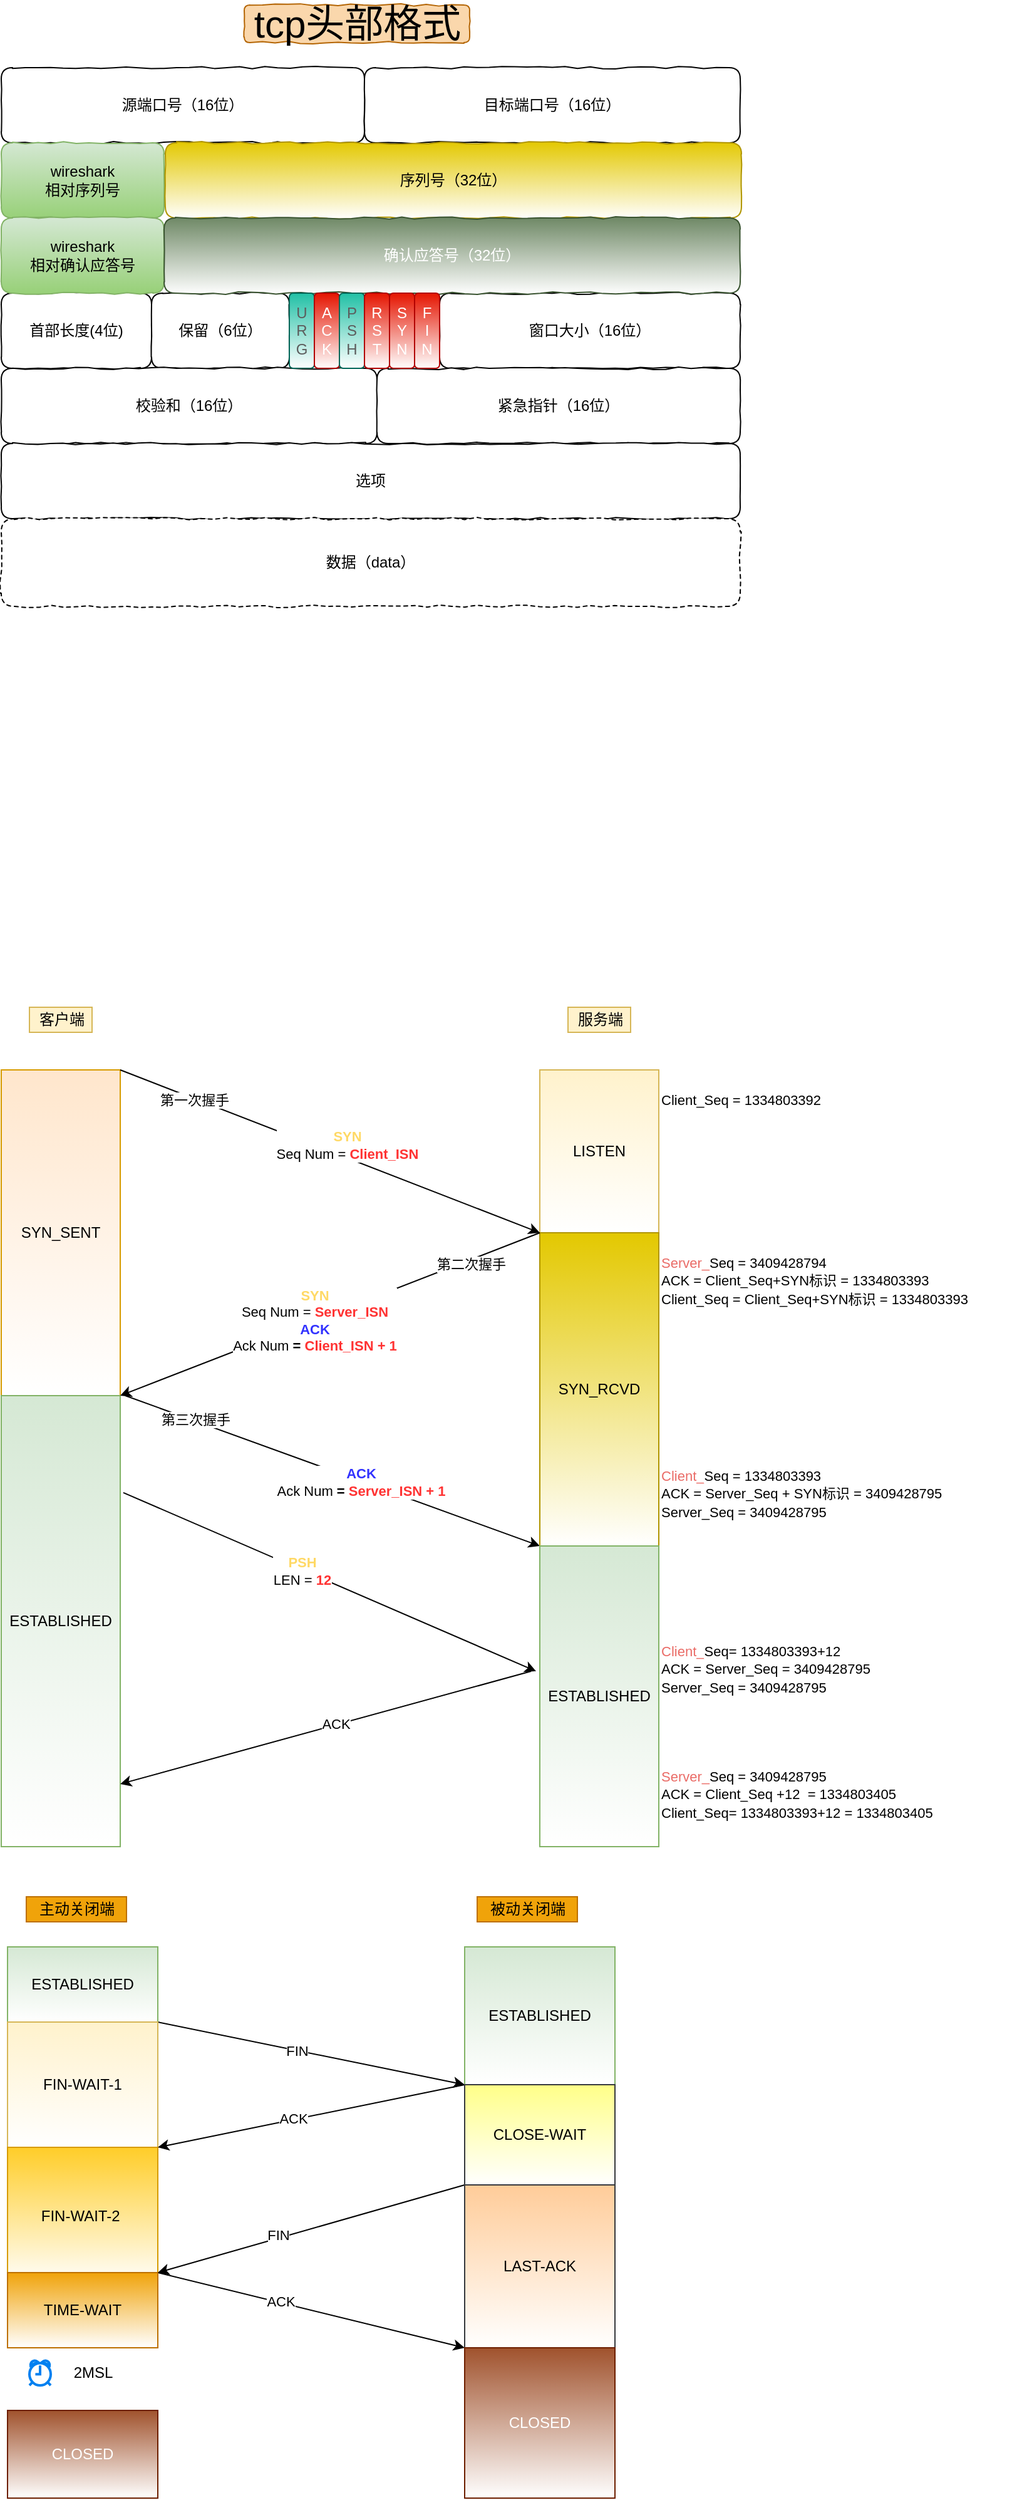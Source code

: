<mxfile version="15.3.3" type="github">
  <diagram id="oA3eS2ro-VcBrTiEZLm-" name="第 1 页">
    <mxGraphModel dx="1360" dy="778" grid="0" gridSize="10" guides="1" tooltips="1" connect="1" arrows="1" fold="1" page="0" pageScale="1" pageWidth="827" pageHeight="1169" background="none" math="0" shadow="0">
      <root>
        <mxCell id="0" />
        <mxCell id="1" parent="0" />
        <mxCell id="Nb2khe5gCZyhO0hgCq8m-3" value="源端口号（16位）" style="rounded=1;whiteSpace=wrap;html=1;gradientColor=#ffffff;glass=0;shadow=0;sketch=0;comic=1;" parent="1" vertex="1">
          <mxGeometry x="130" y="180" width="290" height="60" as="geometry" />
        </mxCell>
        <mxCell id="Nb2khe5gCZyhO0hgCq8m-4" value="目标端口号（16位）" style="rounded=1;whiteSpace=wrap;html=1;gradientColor=#ffffff;comic=1;" parent="1" vertex="1">
          <mxGeometry x="420" y="180" width="300" height="60" as="geometry" />
        </mxCell>
        <mxCell id="Nb2khe5gCZyhO0hgCq8m-9" value="首部长度(4位)" style="rounded=1;whiteSpace=wrap;html=1;comic=1;" parent="1" vertex="1">
          <mxGeometry x="130" y="360" width="120" height="60" as="geometry" />
        </mxCell>
        <mxCell id="Nb2khe5gCZyhO0hgCq8m-10" value="保留（6位）" style="rounded=1;whiteSpace=wrap;html=1;comic=1;" parent="1" vertex="1">
          <mxGeometry x="250" y="360" width="110" height="60" as="geometry" />
        </mxCell>
        <mxCell id="Nb2khe5gCZyhO0hgCq8m-11" value="窗口大小（16位）" style="rounded=1;whiteSpace=wrap;html=1;comic=1;" parent="1" vertex="1">
          <mxGeometry x="480" y="360" width="240" height="60" as="geometry" />
        </mxCell>
        <mxCell id="Nb2khe5gCZyhO0hgCq8m-14" value="校验和（16位）" style="rounded=1;whiteSpace=wrap;html=1;comic=1;" parent="1" vertex="1">
          <mxGeometry x="130" y="420" width="300" height="60" as="geometry" />
        </mxCell>
        <mxCell id="Nb2khe5gCZyhO0hgCq8m-16" value="紧急指针（16位）" style="rounded=1;whiteSpace=wrap;html=1;comic=1;" parent="1" vertex="1">
          <mxGeometry x="430" y="420" width="290" height="60" as="geometry" />
        </mxCell>
        <mxCell id="Nb2khe5gCZyhO0hgCq8m-17" value="选项" style="rounded=1;whiteSpace=wrap;html=1;comic=1;" parent="1" vertex="1">
          <mxGeometry x="130" y="480" width="590" height="60" as="geometry" />
        </mxCell>
        <mxCell id="Nb2khe5gCZyhO0hgCq8m-18" value="数据（data）" style="rounded=1;whiteSpace=wrap;html=1;dashed=1;gradientColor=#ffffff;comic=1;" parent="1" vertex="1">
          <mxGeometry x="130" y="540" width="590" height="70" as="geometry" />
        </mxCell>
        <mxCell id="Nb2khe5gCZyhO0hgCq8m-20" value="wireshark&lt;br&gt;相对序列号" style="rounded=1;whiteSpace=wrap;html=1;gradientColor=#97d077;fillColor=#d5e8d4;strokeColor=#82b366;comic=1;" parent="1" vertex="1">
          <mxGeometry x="130" y="240" width="130" height="60" as="geometry" />
        </mxCell>
        <mxCell id="Nb2khe5gCZyhO0hgCq8m-21" value="序列号（32位）" style="rounded=1;whiteSpace=wrap;html=1;fillColor=#e3c800;strokeColor=#B09500;fontColor=#000000;gradientColor=#ffffff;comic=1;" parent="1" vertex="1">
          <mxGeometry x="261" y="240" width="460" height="60" as="geometry" />
        </mxCell>
        <mxCell id="Nb2khe5gCZyhO0hgCq8m-22" value="wireshark&lt;br&gt;相对确认应答号" style="rounded=1;whiteSpace=wrap;html=1;gradientColor=#97d077;fillColor=#d5e8d4;strokeColor=#82b366;comic=1;" parent="1" vertex="1">
          <mxGeometry x="130" y="300" width="130" height="60" as="geometry" />
        </mxCell>
        <mxCell id="Nb2khe5gCZyhO0hgCq8m-23" value="确认应答号（32位）" style="rounded=1;whiteSpace=wrap;html=1;fillColor=#6d8764;strokeColor=#3A5431;fontColor=#ffffff;gradientColor=#ffffff;comic=1;" parent="1" vertex="1">
          <mxGeometry x="260" y="300" width="460" height="60" as="geometry" />
        </mxCell>
        <mxCell id="Nb2khe5gCZyhO0hgCq8m-26" value="U&lt;br&gt;R&lt;br&gt;G" style="rounded=1;html=1;sketch=0;fontColor=#5C5C5C;strokeColor=#006658;fillColor=#21C0A5;whiteSpace=wrap;gradientColor=#ffffff;" parent="1" vertex="1">
          <mxGeometry x="360" y="360" width="20" height="60" as="geometry" />
        </mxCell>
        <mxCell id="Nb2khe5gCZyhO0hgCq8m-27" value="A&lt;br&gt;C&lt;br&gt;K" style="rounded=1;whiteSpace=wrap;html=1;sketch=0;fontColor=#ffffff;strokeColor=#B20000;fillColor=#e51400;gradientColor=#ffffff;" parent="1" vertex="1">
          <mxGeometry x="380" y="360" width="20" height="60" as="geometry" />
        </mxCell>
        <mxCell id="Nb2khe5gCZyhO0hgCq8m-28" value="P&lt;br&gt;S&lt;br&gt;H" style="rounded=1;whiteSpace=wrap;html=1;sketch=0;fontColor=#5C5C5C;strokeColor=#006658;fillColor=#21C0A5;gradientColor=#ffffff;" parent="1" vertex="1">
          <mxGeometry x="400" y="360" width="20" height="60" as="geometry" />
        </mxCell>
        <mxCell id="Nb2khe5gCZyhO0hgCq8m-29" value="R&lt;br&gt;S&lt;br&gt;T" style="rounded=1;whiteSpace=wrap;html=1;sketch=0;fontColor=#ffffff;strokeColor=#B20000;fillColor=#e51400;gradientColor=#ffffff;" parent="1" vertex="1">
          <mxGeometry x="420" y="360" width="20" height="60" as="geometry" />
        </mxCell>
        <mxCell id="Nb2khe5gCZyhO0hgCq8m-30" value="S&lt;br&gt;Y&lt;br&gt;N" style="rounded=1;whiteSpace=wrap;html=1;sketch=0;fontColor=#ffffff;strokeColor=#B20000;fillColor=#e51400;gradientColor=#ffffff;" parent="1" vertex="1">
          <mxGeometry x="440" y="360" width="20" height="60" as="geometry" />
        </mxCell>
        <mxCell id="Nb2khe5gCZyhO0hgCq8m-31" value="F&lt;br&gt;I&lt;br&gt;N" style="rounded=1;whiteSpace=wrap;html=1;sketch=0;fontColor=#ffffff;strokeColor=#B20000;fillColor=#e51400;gradientColor=#ffffff;" parent="1" vertex="1">
          <mxGeometry x="460" y="360" width="20" height="60" as="geometry" />
        </mxCell>
        <mxCell id="Nb2khe5gCZyhO0hgCq8m-32" value="&lt;font style=&quot;font-size: 31px&quot;&gt;tcp头部格式&lt;/font&gt;" style="text;html=1;align=center;verticalAlign=middle;resizable=0;points=[];autosize=1;fillColor=#fad7ac;strokeColor=#b46504;rounded=1;comic=1;" parent="1" vertex="1">
          <mxGeometry x="324" y="130" width="180" height="30" as="geometry" />
        </mxCell>
        <mxCell id="5syFboAeOt0OYtr-gB5--3" value="SYN_SENT" style="rounded=0;whiteSpace=wrap;html=1;fillColor=#ffe6cc;strokeColor=#d79b00;gradientColor=#ffffff;" parent="1" vertex="1">
          <mxGeometry x="130" y="980" width="95" height="260" as="geometry" />
        </mxCell>
        <mxCell id="5syFboAeOt0OYtr-gB5--11" style="rounded=0;orthogonalLoop=1;jettySize=auto;html=1;entryX=0;entryY=0;entryDx=0;entryDy=0;" parent="1" target="5syFboAeOt0OYtr-gB5--7" edge="1">
          <mxGeometry relative="1" as="geometry">
            <mxPoint x="229" y="1240" as="sourcePoint" />
          </mxGeometry>
        </mxCell>
        <mxCell id="5syFboAeOt0OYtr-gB5--18" value="第三次握手" style="edgeLabel;html=1;align=center;verticalAlign=middle;resizable=0;points=[];" parent="5syFboAeOt0OYtr-gB5--11" vertex="1" connectable="0">
          <mxGeometry x="-0.669" y="1" relative="1" as="geometry">
            <mxPoint as="offset" />
          </mxGeometry>
        </mxCell>
        <mxCell id="5syFboAeOt0OYtr-gB5--4" value="&lt;span&gt;ESTABLISHED&lt;/span&gt;" style="rounded=0;whiteSpace=wrap;html=1;fillColor=#d5e8d4;strokeColor=#82b366;gradientColor=#ffffff;" parent="1" vertex="1">
          <mxGeometry x="130" y="1240" width="95" height="360" as="geometry" />
        </mxCell>
        <mxCell id="5syFboAeOt0OYtr-gB5--5" value="LISTEN" style="rounded=0;whiteSpace=wrap;html=1;fillColor=#fff2cc;strokeColor=#d6b656;gradientColor=#ffffff;gradientDirection=south;" parent="1" vertex="1">
          <mxGeometry x="560" y="980" width="95" height="130" as="geometry" />
        </mxCell>
        <mxCell id="5syFboAeOt0OYtr-gB5--6" value="SYN_RCVD" style="rounded=0;whiteSpace=wrap;html=1;fillColor=#e3c800;strokeColor=#B09500;fontColor=#000000;gradientColor=#ffffff;" parent="1" vertex="1">
          <mxGeometry x="560" y="1110" width="95" height="250" as="geometry" />
        </mxCell>
        <mxCell id="5syFboAeOt0OYtr-gB5--7" value="ESTABLISHED" style="rounded=0;whiteSpace=wrap;html=1;fillColor=#d5e8d4;strokeColor=#82b366;gradientColor=#ffffff;" parent="1" vertex="1">
          <mxGeometry x="560" y="1360" width="95" height="240" as="geometry" />
        </mxCell>
        <mxCell id="5syFboAeOt0OYtr-gB5--9" value="" style="endArrow=classic;html=1;exitX=1;exitY=0;exitDx=0;exitDy=0;entryX=0;entryY=1;entryDx=0;entryDy=0;" parent="1" source="5syFboAeOt0OYtr-gB5--3" target="5syFboAeOt0OYtr-gB5--5" edge="1">
          <mxGeometry width="50" height="50" relative="1" as="geometry">
            <mxPoint x="225" y="1040" as="sourcePoint" />
            <mxPoint x="440" y="1100" as="targetPoint" />
          </mxGeometry>
        </mxCell>
        <mxCell id="5syFboAeOt0OYtr-gB5--12" value="第一次握手" style="edgeLabel;html=1;align=center;verticalAlign=middle;resizable=0;points=[];" parent="5syFboAeOt0OYtr-gB5--9" vertex="1" connectable="0">
          <mxGeometry x="-0.647" y="-1" relative="1" as="geometry">
            <mxPoint as="offset" />
          </mxGeometry>
        </mxCell>
        <mxCell id="5syFboAeOt0OYtr-gB5--15" value="&lt;b&gt;&lt;font color=&quot;#ffd966&quot;&gt;SYN&lt;/font&gt;&lt;/b&gt;&lt;br&gt;Seq Num = &lt;font color=&quot;#ff3333&quot; style=&quot;font-weight: bold&quot;&gt;Client_ISN&lt;/font&gt;&lt;b&gt;&lt;font color=&quot;#ff3333&quot;&gt;&lt;br&gt;&lt;/font&gt;&lt;/b&gt;" style="edgeLabel;html=1;align=center;verticalAlign=middle;resizable=0;points=[];" parent="5syFboAeOt0OYtr-gB5--9" vertex="1" connectable="0">
          <mxGeometry x="0.076" relative="1" as="geometry">
            <mxPoint y="-10" as="offset" />
          </mxGeometry>
        </mxCell>
        <mxCell id="5syFboAeOt0OYtr-gB5--10" value="" style="endArrow=classic;html=1;exitX=0;exitY=0;exitDx=0;exitDy=0;entryX=1;entryY=0;entryDx=0;entryDy=0;" parent="1" source="5syFboAeOt0OYtr-gB5--6" target="5syFboAeOt0OYtr-gB5--4" edge="1">
          <mxGeometry width="50" height="50" relative="1" as="geometry">
            <mxPoint x="530" y="1030" as="sourcePoint" />
            <mxPoint x="530" y="1440" as="targetPoint" />
          </mxGeometry>
        </mxCell>
        <mxCell id="5syFboAeOt0OYtr-gB5--17" value="第二次握手" style="edgeLabel;html=1;align=center;verticalAlign=middle;resizable=0;points=[];" parent="5syFboAeOt0OYtr-gB5--10" vertex="1" connectable="0">
          <mxGeometry x="-0.667" y="3" relative="1" as="geometry">
            <mxPoint as="offset" />
          </mxGeometry>
        </mxCell>
        <mxCell id="5syFboAeOt0OYtr-gB5--16" value="&lt;b&gt;&lt;font color=&quot;#ffd966&quot;&gt;SYN&lt;/font&gt;&lt;/b&gt;&lt;br&gt;Seq Num = &lt;font color=&quot;#ff3333&quot; style=&quot;font-weight: bold&quot;&gt;Server_ISN&lt;/font&gt;&lt;br&gt;&lt;b&gt;&lt;font color=&quot;#3333ff&quot;&gt;ACK&lt;/font&gt;&lt;/b&gt;&lt;br&gt;Ack Num&lt;b&gt; =&lt;font color=&quot;#ff3333&quot;&gt;&amp;nbsp;&lt;/font&gt;&lt;/b&gt;&lt;span style=&quot;color: rgb(255 , 51 , 51) ; font-weight: 700&quot;&gt;Client_ISN + 1&lt;/span&gt;&lt;b&gt;&lt;font color=&quot;#ff3333&quot;&gt;&lt;br&gt;&lt;/font&gt;&lt;/b&gt;" style="edgeLabel;html=1;align=center;verticalAlign=middle;resizable=0;points=[];" parent="1" vertex="1" connectable="0">
          <mxGeometry x="379.999" y="1179.998" as="geometry" />
        </mxCell>
        <mxCell id="5syFboAeOt0OYtr-gB5--19" value="&lt;b&gt;&lt;font color=&quot;#3333ff&quot;&gt;ACK&lt;/font&gt;&lt;/b&gt;&lt;br&gt;Ack Num&lt;b&gt; =&lt;font color=&quot;#ff3333&quot;&gt;&amp;nbsp;&lt;/font&gt;&lt;/b&gt;&lt;span style=&quot;color: rgb(255 , 51 , 51) ; font-weight: 700&quot;&gt;Server_ISN + 1&lt;/span&gt;&lt;b&gt;&lt;font color=&quot;#ff3333&quot;&gt;&lt;br&gt;&lt;/font&gt;&lt;/b&gt;" style="edgeLabel;html=1;align=center;verticalAlign=middle;resizable=0;points=[];" parent="1" vertex="1" connectable="0">
          <mxGeometry x="419.999" y="1299.998" as="geometry">
            <mxPoint x="-3" y="9" as="offset" />
          </mxGeometry>
        </mxCell>
        <mxCell id="5syFboAeOt0OYtr-gB5--20" value="客户端" style="text;html=1;align=center;verticalAlign=middle;resizable=0;points=[];autosize=1;strokeColor=#d6b656;fillColor=#fff2cc;" parent="1" vertex="1">
          <mxGeometry x="152.5" y="930" width="50" height="20" as="geometry" />
        </mxCell>
        <mxCell id="5syFboAeOt0OYtr-gB5--21" value="服务端" style="text;html=1;align=center;verticalAlign=middle;resizable=0;points=[];autosize=1;strokeColor=#d6b656;fillColor=#fff2cc;" parent="1" vertex="1">
          <mxGeometry x="582.5" y="930" width="50" height="20" as="geometry" />
        </mxCell>
        <mxCell id="5syFboAeOt0OYtr-gB5--24" value="" style="endArrow=classic;html=1;exitX=1.026;exitY=0.215;exitDx=0;exitDy=0;exitPerimeter=0;" parent="1" source="5syFboAeOt0OYtr-gB5--4" edge="1">
          <mxGeometry width="50" height="50" relative="1" as="geometry">
            <mxPoint x="225" y="1450" as="sourcePoint" />
            <mxPoint x="557" y="1460" as="targetPoint" />
            <Array as="points" />
          </mxGeometry>
        </mxCell>
        <mxCell id="5syFboAeOt0OYtr-gB5--27" value="&lt;b&gt;&lt;font color=&quot;#ffd966&quot;&gt;PSH&lt;/font&gt;&lt;/b&gt;&lt;br&gt;LEN =&amp;nbsp;&lt;font color=&quot;#ff3333&quot; style=&quot;font-weight: bold&quot;&gt;12&lt;/font&gt;&lt;br&gt;" style="edgeLabel;html=1;align=center;verticalAlign=middle;resizable=0;points=[];" parent="5syFboAeOt0OYtr-gB5--24" vertex="1" connectable="0">
          <mxGeometry x="-0.27" y="-3" relative="1" as="geometry">
            <mxPoint x="23" y="8" as="offset" />
          </mxGeometry>
        </mxCell>
        <mxCell id="5syFboAeOt0OYtr-gB5--25" value="" style="endArrow=classic;html=1;" parent="1" edge="1">
          <mxGeometry width="50" height="50" relative="1" as="geometry">
            <mxPoint x="553" y="1460" as="sourcePoint" />
            <mxPoint x="225" y="1550" as="targetPoint" />
            <Array as="points" />
          </mxGeometry>
        </mxCell>
        <mxCell id="5syFboAeOt0OYtr-gB5--41" value="ACK" style="edgeLabel;html=1;align=center;verticalAlign=middle;resizable=0;points=[];" parent="5syFboAeOt0OYtr-gB5--25" vertex="1" connectable="0">
          <mxGeometry x="-0.048" y="-1" relative="1" as="geometry">
            <mxPoint as="offset" />
          </mxGeometry>
        </mxCell>
        <mxCell id="5syFboAeOt0OYtr-gB5--28" value="&lt;div style=&quot;text-align: center&quot;&gt;&lt;font face=&quot;helvetica&quot;&gt;&lt;span style=&quot;font-size: 11px ; background-color: rgb(255 , 255 , 255)&quot;&gt;Client_Seq =&amp;nbsp;&lt;/span&gt;&lt;/font&gt;&lt;span style=&quot;font-family: &amp;#34;helvetica&amp;#34; ; font-size: 11px&quot;&gt;1334803392&lt;/span&gt;&lt;/div&gt;" style="text;whiteSpace=wrap;html=1;" parent="1" vertex="1">
          <mxGeometry x="655" y="990" width="160" height="20" as="geometry" />
        </mxCell>
        <mxCell id="5syFboAeOt0OYtr-gB5--29" value="&lt;div style=&quot;text-align: center&quot;&gt;&lt;/div&gt;&lt;font face=&quot;helvetica&quot; style=&quot;text-align: center&quot;&gt;&lt;span style=&quot;font-size: 11px ; background-color: rgb(255 , 255 , 255)&quot;&gt;&lt;font color=&quot;#ea6b66&quot;&gt;Server_&lt;/font&gt;&lt;/span&gt;&lt;/font&gt;&lt;span style=&quot;font-family: &amp;#34;helvetica&amp;#34; ; font-size: 11px ; text-align: center ; background-color: rgb(255 , 255 , 255)&quot;&gt;Seq&lt;/span&gt;&lt;font face=&quot;helvetica&quot; style=&quot;text-align: center&quot;&gt;&lt;span style=&quot;font-size: 11px ; background-color: rgb(255 , 255 , 255)&quot;&gt;&amp;nbsp;=&amp;nbsp;&lt;/span&gt;&lt;/font&gt;&lt;span style=&quot;font-size: 11px ; text-align: center ; font-family: &amp;#34;helvetica&amp;#34;&quot;&gt;3409428794&lt;/span&gt;&lt;span style=&quot;font-family: &amp;#34;helvetica&amp;#34; ; font-size: 11px ; text-align: center ; background-color: rgb(255 , 255 , 255)&quot;&gt;&lt;br&gt;ACK = Client_&lt;/span&gt;&lt;span style=&quot;font-family: &amp;#34;helvetica&amp;#34; ; font-size: 11px ; text-align: center ; background-color: rgb(255 , 255 , 255)&quot;&gt;Seq&lt;/span&gt;&lt;span style=&quot;font-family: &amp;#34;helvetica&amp;#34; ; font-size: 11px ; text-align: center ; background-color: rgb(255 , 255 , 255)&quot;&gt;+&lt;/span&gt;&lt;span style=&quot;font-family: &amp;#34;helvetica&amp;#34; ; font-size: 11px ; text-align: center ; background-color: rgb(255 , 255 , 255)&quot;&gt;SYN&lt;/span&gt;&lt;span style=&quot;font-family: &amp;#34;helvetica&amp;#34; ; font-size: 11px ; text-align: center ; background-color: rgb(255 , 255 , 255)&quot;&gt;标识 =&amp;nbsp;&lt;/span&gt;&lt;span style=&quot;font-family: &amp;#34;helvetica&amp;#34; ; font-size: 11px ; text-align: center&quot;&gt;1334803393&lt;br&gt;&lt;/span&gt;&lt;span style=&quot;font-family: &amp;#34;helvetica&amp;#34; ; font-size: 11px ; text-align: center ; background-color: rgb(255 , 255 , 255)&quot;&gt;Client_&lt;/span&gt;&lt;span style=&quot;font-family: &amp;#34;helvetica&amp;#34; ; font-size: 11px ; text-align: center ; background-color: rgb(255 , 255 , 255)&quot;&gt;Seq&lt;/span&gt;&lt;span style=&quot;font-family: &amp;#34;helvetica&amp;#34; ; font-size: 11px ; text-align: center ; background-color: rgb(255 , 255 , 255)&quot;&gt;&amp;nbsp;=&amp;nbsp;&lt;/span&gt;&lt;span style=&quot;font-size: 11px ; font-family: &amp;#34;helvetica&amp;#34; ; text-align: center ; background-color: rgb(255 , 255 , 255)&quot;&gt;Client_&lt;/span&gt;&lt;span style=&quot;font-family: &amp;#34;helvetica&amp;#34; ; font-size: 11px ; text-align: center ; background-color: rgb(255 , 255 , 255)&quot;&gt;Seq&lt;/span&gt;&lt;span style=&quot;font-size: 11px ; font-family: &amp;#34;helvetica&amp;#34; ; text-align: center ; background-color: rgb(255 , 255 , 255)&quot;&gt;+&lt;/span&gt;&lt;span style=&quot;font-family: &amp;#34;helvetica&amp;#34; ; font-size: 11px ; text-align: center ; background-color: rgb(255 , 255 , 255)&quot;&gt;SYN&lt;/span&gt;&lt;span style=&quot;font-size: 11px ; font-family: &amp;#34;helvetica&amp;#34; ; text-align: center ; background-color: rgb(255 , 255 , 255)&quot;&gt;标识 =&amp;nbsp;&lt;/span&gt;&lt;span style=&quot;font-size: 11px ; font-family: &amp;#34;helvetica&amp;#34; ; text-align: center&quot;&gt;1334803393&lt;/span&gt;&lt;span style=&quot;font-family: &amp;#34;helvetica&amp;#34; ; font-size: 11px ; text-align: center ; background-color: rgb(255 , 255 , 255)&quot;&gt;&lt;br&gt;&lt;/span&gt;" style="text;whiteSpace=wrap;html=1;" parent="1" vertex="1">
          <mxGeometry x="655" y="1120" width="285" height="50" as="geometry" />
        </mxCell>
        <mxCell id="5syFboAeOt0OYtr-gB5--33" value="&lt;div style=&quot;text-align: center&quot;&gt;&lt;br&gt;&lt;/div&gt;" style="text;whiteSpace=wrap;html=1;" parent="1" vertex="1">
          <mxGeometry x="360" y="1240" width="160" height="20" as="geometry" />
        </mxCell>
        <mxCell id="5syFboAeOt0OYtr-gB5--38" value="&lt;div style=&quot;text-align: center&quot;&gt;&lt;/div&gt;&lt;span style=&quot;font-size: 11px ; font-family: &amp;#34;helvetica&amp;#34; ; text-align: center ; background-color: rgb(255 , 255 , 255)&quot;&gt;&lt;font color=&quot;#ea6b66&quot;&gt;Client_&lt;/font&gt;&lt;/span&gt;&lt;span style=&quot;font-family: &amp;#34;helvetica&amp;#34; ; font-size: 11px ; text-align: center ; background-color: rgb(255 , 255 , 255)&quot;&gt;Seq&lt;/span&gt;&lt;span style=&quot;font-size: 11px ; font-family: &amp;#34;helvetica&amp;#34; ; text-align: center ; background-color: rgb(255 , 255 , 255)&quot;&gt;&amp;nbsp;=&amp;nbsp;&lt;/span&gt;&lt;span style=&quot;font-size: 11px ; font-family: &amp;#34;helvetica&amp;#34; ; text-align: center&quot;&gt;1334803393&lt;/span&gt;&lt;font face=&quot;helvetica&quot; style=&quot;text-align: center&quot;&gt;&lt;span style=&quot;font-size: 11px ; background-color: rgb(255 , 255 , 255)&quot;&gt;&lt;br&gt;&lt;/span&gt;&lt;/font&gt;&lt;span style=&quot;font-family: &amp;#34;helvetica&amp;#34; ; font-size: 11px ; text-align: center ; background-color: rgb(255 , 255 , 255)&quot;&gt;ACK =&amp;nbsp;&lt;/span&gt;&lt;span style=&quot;font-family: &amp;#34;helvetica&amp;#34; ; font-size: 11px ; text-align: center ; background-color: rgb(255 , 255 , 255)&quot;&gt;Server&lt;/span&gt;&lt;span style=&quot;font-family: &amp;#34;helvetica&amp;#34; ; font-size: 11px ; text-align: center ; background-color: rgb(255 , 255 , 255)&quot;&gt;_&lt;/span&gt;&lt;span style=&quot;font-family: &amp;#34;helvetica&amp;#34; ; font-size: 11px ; text-align: center ; background-color: rgb(255 , 255 , 255)&quot;&gt;Seq&lt;/span&gt;&lt;span style=&quot;font-family: &amp;#34;helvetica&amp;#34; ; font-size: 11px ; text-align: center ; background-color: rgb(255 , 255 , 255)&quot;&gt;&amp;nbsp;+&amp;nbsp;&lt;/span&gt;&lt;span style=&quot;font-family: &amp;#34;helvetica&amp;#34; ; font-size: 11px ; text-align: center ; background-color: rgb(255 , 255 , 255)&quot;&gt;SYN&lt;/span&gt;&lt;span style=&quot;font-family: &amp;#34;helvetica&amp;#34; ; font-size: 11px ; text-align: center ; background-color: rgb(255 , 255 , 255)&quot;&gt;标识 =&amp;nbsp;&lt;/span&gt;&lt;span style=&quot;font-family: &amp;#34;helvetica&amp;#34; ; font-size: 11px ; text-align: center&quot;&gt;3409428795&lt;br&gt;&lt;/span&gt;&lt;font face=&quot;helvetica&quot; style=&quot;text-align: center&quot;&gt;&lt;span style=&quot;font-size: 11px ; background-color: rgb(255 , 255 , 255)&quot;&gt;Server_&lt;/span&gt;&lt;/font&gt;&lt;span style=&quot;font-family: &amp;#34;helvetica&amp;#34; ; font-size: 11px ; text-align: center ; background-color: rgb(255 , 255 , 255)&quot;&gt;Seq&lt;/span&gt;&lt;font face=&quot;helvetica&quot; style=&quot;text-align: center&quot;&gt;&lt;span style=&quot;font-size: 11px ; background-color: rgb(255 , 255 , 255)&quot;&gt;&amp;nbsp;=&amp;nbsp;&lt;/span&gt;&lt;/font&gt;&lt;span style=&quot;font-size: 11px ; font-family: &amp;#34;helvetica&amp;#34; ; text-align: center&quot;&gt;3409428795&lt;/span&gt;&lt;span style=&quot;font-size: 11px ; font-family: &amp;#34;helvetica&amp;#34; ; text-align: center ; background-color: rgb(255 , 255 , 255)&quot;&gt;&lt;br&gt;&lt;/span&gt;" style="text;whiteSpace=wrap;html=1;" parent="1" vertex="1">
          <mxGeometry x="655" y="1290" width="285" height="60" as="geometry" />
        </mxCell>
        <mxCell id="5syFboAeOt0OYtr-gB5--39" value="&lt;div style=&quot;text-align: center&quot;&gt;&lt;/div&gt;&lt;span style=&quot;font-size: 11px ; font-family: &amp;#34;helvetica&amp;#34; ; text-align: center ; background-color: rgb(255 , 255 , 255)&quot;&gt;&lt;font color=&quot;#ea6b66&quot;&gt;Client_&lt;/font&gt;&lt;/span&gt;&lt;span style=&quot;font-family: &amp;#34;helvetica&amp;#34; ; font-size: 11px ; text-align: center ; background-color: rgb(255 , 255 , 255)&quot;&gt;Seq&lt;/span&gt;&lt;span style=&quot;font-size: 11px ; font-family: &amp;#34;helvetica&amp;#34; ; text-align: center ; background-color: rgb(255 , 255 , 255)&quot;&gt;=&amp;nbsp;&lt;/span&gt;&lt;span style=&quot;font-size: 11px ; font-family: &amp;#34;helvetica&amp;#34; ; text-align: center&quot;&gt;1334803393+12&amp;nbsp;&lt;/span&gt;&lt;font face=&quot;helvetica&quot; style=&quot;text-align: center&quot;&gt;&lt;span style=&quot;font-size: 11px ; background-color: rgb(255 , 255 , 255)&quot;&gt;&lt;br&gt;&lt;/span&gt;&lt;/font&gt;&lt;span style=&quot;font-family: &amp;#34;helvetica&amp;#34; ; font-size: 11px ; text-align: center ; background-color: rgb(255 , 255 , 255)&quot;&gt;ACK =&amp;nbsp;&lt;/span&gt;&lt;span style=&quot;font-family: &amp;#34;helvetica&amp;#34; ; font-size: 11px ; text-align: center ; background-color: rgb(255 , 255 , 255)&quot;&gt;Server&lt;/span&gt;&lt;span style=&quot;font-family: &amp;#34;helvetica&amp;#34; ; font-size: 11px ; text-align: center ; background-color: rgb(255 , 255 , 255)&quot;&gt;_&lt;/span&gt;&lt;span style=&quot;font-family: &amp;#34;helvetica&amp;#34; ; font-size: 11px ; text-align: center ; background-color: rgb(255 , 255 , 255)&quot;&gt;Seq&lt;/span&gt;&lt;span style=&quot;font-family: &amp;#34;helvetica&amp;#34; ; font-size: 11px ; text-align: center ; background-color: rgb(255 , 255 , 255)&quot;&gt;&amp;nbsp;=&amp;nbsp;&lt;/span&gt;&lt;span style=&quot;font-family: &amp;#34;helvetica&amp;#34; ; font-size: 11px ; text-align: center&quot;&gt;3409428795&lt;br&gt;&lt;/span&gt;&lt;font face=&quot;helvetica&quot; style=&quot;text-align: center&quot;&gt;&lt;span style=&quot;font-size: 11px ; background-color: rgb(255 , 255 , 255)&quot;&gt;Server_&lt;/span&gt;&lt;/font&gt;&lt;span style=&quot;font-family: &amp;#34;helvetica&amp;#34; ; font-size: 11px ; text-align: center ; background-color: rgb(255 , 255 , 255)&quot;&gt;Seq&amp;nbsp;&lt;/span&gt;&lt;font face=&quot;helvetica&quot; style=&quot;text-align: center&quot;&gt;&lt;span style=&quot;font-size: 11px ; background-color: rgb(255 , 255 , 255)&quot;&gt;=&amp;nbsp;&lt;/span&gt;&lt;/font&gt;&lt;span style=&quot;font-size: 11px ; font-family: &amp;#34;helvetica&amp;#34; ; text-align: center&quot;&gt;3409428795&lt;/span&gt;&lt;span style=&quot;font-size: 11px ; font-family: &amp;#34;helvetica&amp;#34; ; text-align: center ; background-color: rgb(255 , 255 , 255)&quot;&gt;&lt;br&gt;&lt;/span&gt;" style="text;whiteSpace=wrap;html=1;" parent="1" vertex="1">
          <mxGeometry x="655" y="1430" width="285" height="60" as="geometry" />
        </mxCell>
        <mxCell id="5syFboAeOt0OYtr-gB5--40" value="&lt;div style=&quot;text-align: center&quot;&gt;&lt;/div&gt;&lt;font face=&quot;helvetica&quot; style=&quot;text-align: center&quot;&gt;&lt;span style=&quot;font-size: 11px ; background-color: rgb(255 , 255 , 255)&quot;&gt;&lt;font color=&quot;#ea6b66&quot;&gt;Server_&lt;/font&gt;&lt;/span&gt;&lt;/font&gt;&lt;span style=&quot;font-family: &amp;#34;helvetica&amp;#34; ; font-size: 11px ; text-align: center ; background-color: rgb(255 , 255 , 255)&quot;&gt;Seq&lt;/span&gt;&lt;font face=&quot;helvetica&quot; style=&quot;text-align: center&quot;&gt;&lt;span style=&quot;font-size: 11px ; background-color: rgb(255 , 255 , 255)&quot;&gt;&amp;nbsp;=&amp;nbsp;&lt;/span&gt;&lt;/font&gt;&lt;span style=&quot;font-size: 11px ; font-family: &amp;#34;helvetica&amp;#34; ; text-align: center&quot;&gt;3409428795&lt;br&gt;&lt;/span&gt;&lt;span style=&quot;font-size: 11px ; font-family: &amp;#34;helvetica&amp;#34; ; text-align: center ; background-color: rgb(255 , 255 , 255)&quot;&gt;ACK =&amp;nbsp;&lt;/span&gt;&lt;span style=&quot;font-size: 11px ; font-family: &amp;#34;helvetica&amp;#34; ; text-align: center ; background-color: rgb(255 , 255 , 255)&quot;&gt;Client_&lt;/span&gt;&lt;span style=&quot;font-family: &amp;#34;helvetica&amp;#34; ; font-size: 11px ; text-align: center ; background-color: rgb(255 , 255 , 255)&quot;&gt;Seq&lt;/span&gt;&lt;span style=&quot;font-size: 11px ; font-family: &amp;#34;helvetica&amp;#34; ; text-align: center ; background-color: rgb(255 , 255 , 255)&quot;&gt;&amp;nbsp;+12&lt;/span&gt;&lt;span style=&quot;font-size: 11px ; font-family: &amp;#34;helvetica&amp;#34; ; text-align: center ; background-color: rgb(255 , 255 , 255)&quot;&gt;&amp;nbsp; =&amp;nbsp;&lt;/span&gt;&lt;span style=&quot;font-size: 11px ; font-family: &amp;#34;helvetica&amp;#34; ; text-align: center ; background-color: rgb(255 , 255 , 255)&quot;&gt;1334803405&lt;/span&gt;&lt;span style=&quot;font-size: 11px ; font-family: &amp;#34;helvetica&amp;#34; ; text-align: center ; background-color: rgb(255 , 255 , 255)&quot;&gt;&lt;br&gt;Client_&lt;/span&gt;&lt;span style=&quot;font-family: &amp;#34;helvetica&amp;#34; ; font-size: 11px ; text-align: center ; background-color: rgb(255 , 255 , 255)&quot;&gt;Seq&lt;/span&gt;&lt;span style=&quot;font-size: 11px ; font-family: &amp;#34;helvetica&amp;#34; ; text-align: center ; background-color: rgb(255 , 255 , 255)&quot;&gt;=&amp;nbsp;&lt;/span&gt;&lt;span style=&quot;font-size: 11px ; font-family: &amp;#34;helvetica&amp;#34; ; text-align: center&quot;&gt;1334803393+12 =&amp;nbsp;&lt;/span&gt;&lt;span style=&quot;font-family: &amp;#34;helvetica&amp;#34; ; font-size: 11px ; text-align: center ; background-color: rgb(255 , 255 , 255)&quot;&gt;1334803405&lt;/span&gt;&lt;span style=&quot;font-family: &amp;#34;helvetica&amp;#34; ; font-size: 11px ; text-align: center&quot;&gt;&lt;br&gt;&lt;/span&gt;&lt;span style=&quot;font-size: 11px ; font-family: &amp;#34;helvetica&amp;#34; ; text-align: center ; background-color: rgb(255 , 255 , 255)&quot;&gt;&lt;br&gt;&lt;/span&gt;" style="text;whiteSpace=wrap;html=1;" parent="1" vertex="1">
          <mxGeometry x="655" y="1530" width="285" height="60" as="geometry" />
        </mxCell>
        <mxCell id="5syFboAeOt0OYtr-gB5--42" value="&lt;span&gt;ESTABLISHED&lt;/span&gt;" style="rounded=0;whiteSpace=wrap;html=1;gradientDirection=south;fillColor=#d5e8d4;strokeColor=#82b366;gradientColor=#FFFFFF;" parent="1" vertex="1">
          <mxGeometry x="135" y="1680" width="120" height="60" as="geometry" />
        </mxCell>
        <mxCell id="5syFboAeOt0OYtr-gB5--53" style="edgeStyle=none;rounded=0;orthogonalLoop=1;jettySize=auto;html=1;exitX=1;exitY=0;exitDx=0;exitDy=0;entryX=0;entryY=0;entryDx=0;entryDy=0;" parent="1" source="5syFboAeOt0OYtr-gB5--43" target="5syFboAeOt0OYtr-gB5--49" edge="1">
          <mxGeometry relative="1" as="geometry" />
        </mxCell>
        <mxCell id="5syFboAeOt0OYtr-gB5--58" value="FIN" style="edgeLabel;html=1;align=center;verticalAlign=middle;resizable=0;points=[];" parent="5syFboAeOt0OYtr-gB5--53" vertex="1" connectable="0">
          <mxGeometry x="-0.098" relative="1" as="geometry">
            <mxPoint as="offset" />
          </mxGeometry>
        </mxCell>
        <mxCell id="5syFboAeOt0OYtr-gB5--43" value="&lt;div class=&quot;lake-content&quot;&gt;&lt;span class=&quot;ne-text&quot;&gt;FIN-WAIT-1&lt;/span&gt;&lt;/div&gt;" style="rounded=0;whiteSpace=wrap;html=1;gradientDirection=south;fillColor=#fff2cc;strokeColor=#d6b656;gradientColor=#FFFFFF;" parent="1" vertex="1">
          <mxGeometry x="135" y="1740" width="120" height="100" as="geometry" />
        </mxCell>
        <mxCell id="5syFboAeOt0OYtr-gB5--44" value="&lt;div class=&quot;lake-content&quot;&gt;&lt;span class=&quot;ne-text&quot;&gt;FIN-WAIT-2&amp;nbsp;&lt;/span&gt;&lt;/div&gt;" style="rounded=0;whiteSpace=wrap;html=1;gradientDirection=south;fillColor=#ffcd28;strokeColor=#d79b00;gradientColor=#ffffff;" parent="1" vertex="1">
          <mxGeometry x="135" y="1840" width="120" height="110" as="geometry" />
        </mxCell>
        <mxCell id="5syFboAeOt0OYtr-gB5--57" style="edgeStyle=none;rounded=0;orthogonalLoop=1;jettySize=auto;html=1;exitX=1;exitY=0;exitDx=0;exitDy=0;entryX=0;entryY=0;entryDx=0;entryDy=0;" parent="1" source="5syFboAeOt0OYtr-gB5--45" target="5syFboAeOt0OYtr-gB5--52" edge="1">
          <mxGeometry relative="1" as="geometry" />
        </mxCell>
        <mxCell id="5syFboAeOt0OYtr-gB5--64" value="ACK" style="edgeLabel;html=1;align=center;verticalAlign=middle;resizable=0;points=[];" parent="5syFboAeOt0OYtr-gB5--57" vertex="1" connectable="0">
          <mxGeometry x="-0.202" y="1" relative="1" as="geometry">
            <mxPoint as="offset" />
          </mxGeometry>
        </mxCell>
        <mxCell id="5syFboAeOt0OYtr-gB5--45" value="&lt;div class=&quot;lake-content&quot;&gt;&lt;span class=&quot;ne-text&quot;&gt;TIME-WAIT&lt;/span&gt;&lt;/div&gt;" style="rounded=0;whiteSpace=wrap;html=1;gradientDirection=south;fillColor=#f0a30a;strokeColor=#BD7000;fontColor=#000000;gradientColor=#ffffff;" parent="1" vertex="1">
          <mxGeometry x="135" y="1940" width="120" height="60" as="geometry" />
        </mxCell>
        <mxCell id="5syFboAeOt0OYtr-gB5--46" value="CLOSED" style="rounded=0;whiteSpace=wrap;html=1;gradientDirection=south;fillColor=#a0522d;strokeColor=#6D1F00;fontColor=#ffffff;gradientColor=#ffffff;" parent="1" vertex="1">
          <mxGeometry x="135" y="2050" width="120" height="70" as="geometry" />
        </mxCell>
        <mxCell id="5syFboAeOt0OYtr-gB5--48" value="&lt;span&gt;ESTABLISHED&lt;/span&gt;" style="rounded=0;whiteSpace=wrap;html=1;gradientDirection=south;fillColor=#d5e8d4;strokeColor=#82b366;gradientColor=#FFFFFF;" parent="1" vertex="1">
          <mxGeometry x="500" y="1680" width="120" height="110" as="geometry" />
        </mxCell>
        <mxCell id="5syFboAeOt0OYtr-gB5--54" style="edgeStyle=none;rounded=0;orthogonalLoop=1;jettySize=auto;html=1;exitX=0;exitY=0;exitDx=0;exitDy=0;entryX=1;entryY=1;entryDx=0;entryDy=0;" parent="1" source="5syFboAeOt0OYtr-gB5--49" target="5syFboAeOt0OYtr-gB5--43" edge="1">
          <mxGeometry relative="1" as="geometry" />
        </mxCell>
        <mxCell id="5syFboAeOt0OYtr-gB5--60" value="ACK" style="edgeLabel;html=1;align=center;verticalAlign=middle;resizable=0;points=[];" parent="5syFboAeOt0OYtr-gB5--54" vertex="1" connectable="0">
          <mxGeometry x="0.116" y="-1" relative="1" as="geometry">
            <mxPoint as="offset" />
          </mxGeometry>
        </mxCell>
        <mxCell id="5syFboAeOt0OYtr-gB5--56" style="edgeStyle=none;rounded=0;orthogonalLoop=1;jettySize=auto;html=1;exitX=0;exitY=1;exitDx=0;exitDy=0;entryX=1;entryY=0;entryDx=0;entryDy=0;" parent="1" source="5syFboAeOt0OYtr-gB5--49" target="5syFboAeOt0OYtr-gB5--45" edge="1">
          <mxGeometry relative="1" as="geometry" />
        </mxCell>
        <mxCell id="5syFboAeOt0OYtr-gB5--61" value="FIN" style="edgeLabel;html=1;align=center;verticalAlign=middle;resizable=0;points=[];" parent="5syFboAeOt0OYtr-gB5--56" vertex="1" connectable="0">
          <mxGeometry x="-0.206" y="-2" relative="1" as="geometry">
            <mxPoint x="-52" y="14" as="offset" />
          </mxGeometry>
        </mxCell>
        <mxCell id="5syFboAeOt0OYtr-gB5--49" value="&lt;div class=&quot;lake-content&quot;&gt;&lt;span class=&quot;ne-text&quot;&gt;CLOSE-WAIT&lt;/span&gt;&lt;/div&gt;" style="rounded=0;whiteSpace=wrap;html=1;gradientDirection=south;fillColor=#ffff88;strokeColor=#36393d;gradientColor=#ffffff;" parent="1" vertex="1">
          <mxGeometry x="500" y="1790" width="120" height="80" as="geometry" />
        </mxCell>
        <mxCell id="5syFboAeOt0OYtr-gB5--51" value="&lt;div class=&quot;lake-content&quot;&gt;&lt;span class=&quot;ne-text&quot;&gt;LAST-ACK&lt;/span&gt;&lt;/div&gt;" style="rounded=0;whiteSpace=wrap;html=1;gradientDirection=south;fillColor=#ffcc99;strokeColor=#36393d;gradientColor=#ffffff;" parent="1" vertex="1">
          <mxGeometry x="500" y="1870" width="120" height="130" as="geometry" />
        </mxCell>
        <mxCell id="5syFboAeOt0OYtr-gB5--52" value="CLOSED" style="rounded=0;whiteSpace=wrap;html=1;gradientDirection=south;fillColor=#a0522d;strokeColor=#6D1F00;fontColor=#ffffff;gradientColor=#ffffff;" parent="1" vertex="1">
          <mxGeometry x="500" y="2000" width="120" height="120" as="geometry" />
        </mxCell>
        <mxCell id="5syFboAeOt0OYtr-gB5--65" value="2MSL" style="text;html=1;align=center;verticalAlign=middle;resizable=0;points=[];autosize=1;strokeColor=none;fillColor=none;" parent="1" vertex="1">
          <mxGeometry x="177.5" y="2010" width="50" height="20" as="geometry" />
        </mxCell>
        <mxCell id="5syFboAeOt0OYtr-gB5--66" value="" style="html=1;verticalLabelPosition=bottom;align=center;labelBackgroundColor=#ffffff;verticalAlign=top;strokeWidth=2;strokeColor=#0080F0;shadow=0;dashed=0;shape=mxgraph.ios7.icons.alarm_clock;gradientColor=#ffffff;gradientDirection=south;" parent="1" vertex="1">
          <mxGeometry x="152.5" y="2010" width="17" height="20" as="geometry" />
        </mxCell>
        <mxCell id="5syFboAeOt0OYtr-gB5--67" value="主动关闭端" style="text;html=1;align=center;verticalAlign=middle;resizable=0;points=[];autosize=1;strokeColor=#BD7000;fillColor=#f0a30a;fontColor=#000000;direction=west;" parent="1" vertex="1">
          <mxGeometry x="150" y="1640" width="80" height="20" as="geometry" />
        </mxCell>
        <mxCell id="5syFboAeOt0OYtr-gB5--68" value="被动关闭端" style="text;html=1;align=center;verticalAlign=middle;resizable=0;points=[];autosize=1;strokeColor=#BD7000;fillColor=#f0a30a;fontColor=#000000;" parent="1" vertex="1">
          <mxGeometry x="510" y="1640" width="80" height="20" as="geometry" />
        </mxCell>
      </root>
    </mxGraphModel>
  </diagram>
</mxfile>
